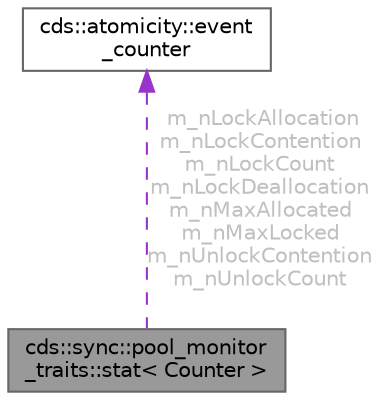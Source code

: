 digraph "cds::sync::pool_monitor_traits::stat&lt; Counter &gt;"
{
 // LATEX_PDF_SIZE
  bgcolor="transparent";
  edge [fontname=Helvetica,fontsize=10,labelfontname=Helvetica,labelfontsize=10];
  node [fontname=Helvetica,fontsize=10,shape=box,height=0.2,width=0.4];
  Node1 [id="Node000001",label="cds::sync::pool_monitor\l_traits::stat\< Counter \>",height=0.2,width=0.4,color="gray40", fillcolor="grey60", style="filled", fontcolor="black",tooltip="Monitor's internal statistics, used if Stat template parameter is true"];
  Node2 -> Node1 [id="edge1_Node000001_Node000002",dir="back",color="darkorchid3",style="dashed",tooltip=" ",label=" m_nLockAllocation\nm_nLockContention\nm_nLockCount\nm_nLockDeallocation\nm_nMaxAllocated\nm_nMaxLocked\nm_nUnlockContention\nm_nUnlockCount",fontcolor="grey" ];
  Node2 [id="Node000002",label="cds::atomicity::event\l_counter",height=0.2,width=0.4,color="gray40", fillcolor="white", style="filled",URL="$classcds_1_1atomicity_1_1event__counter.html",tooltip="Atomic event counter."];
}
